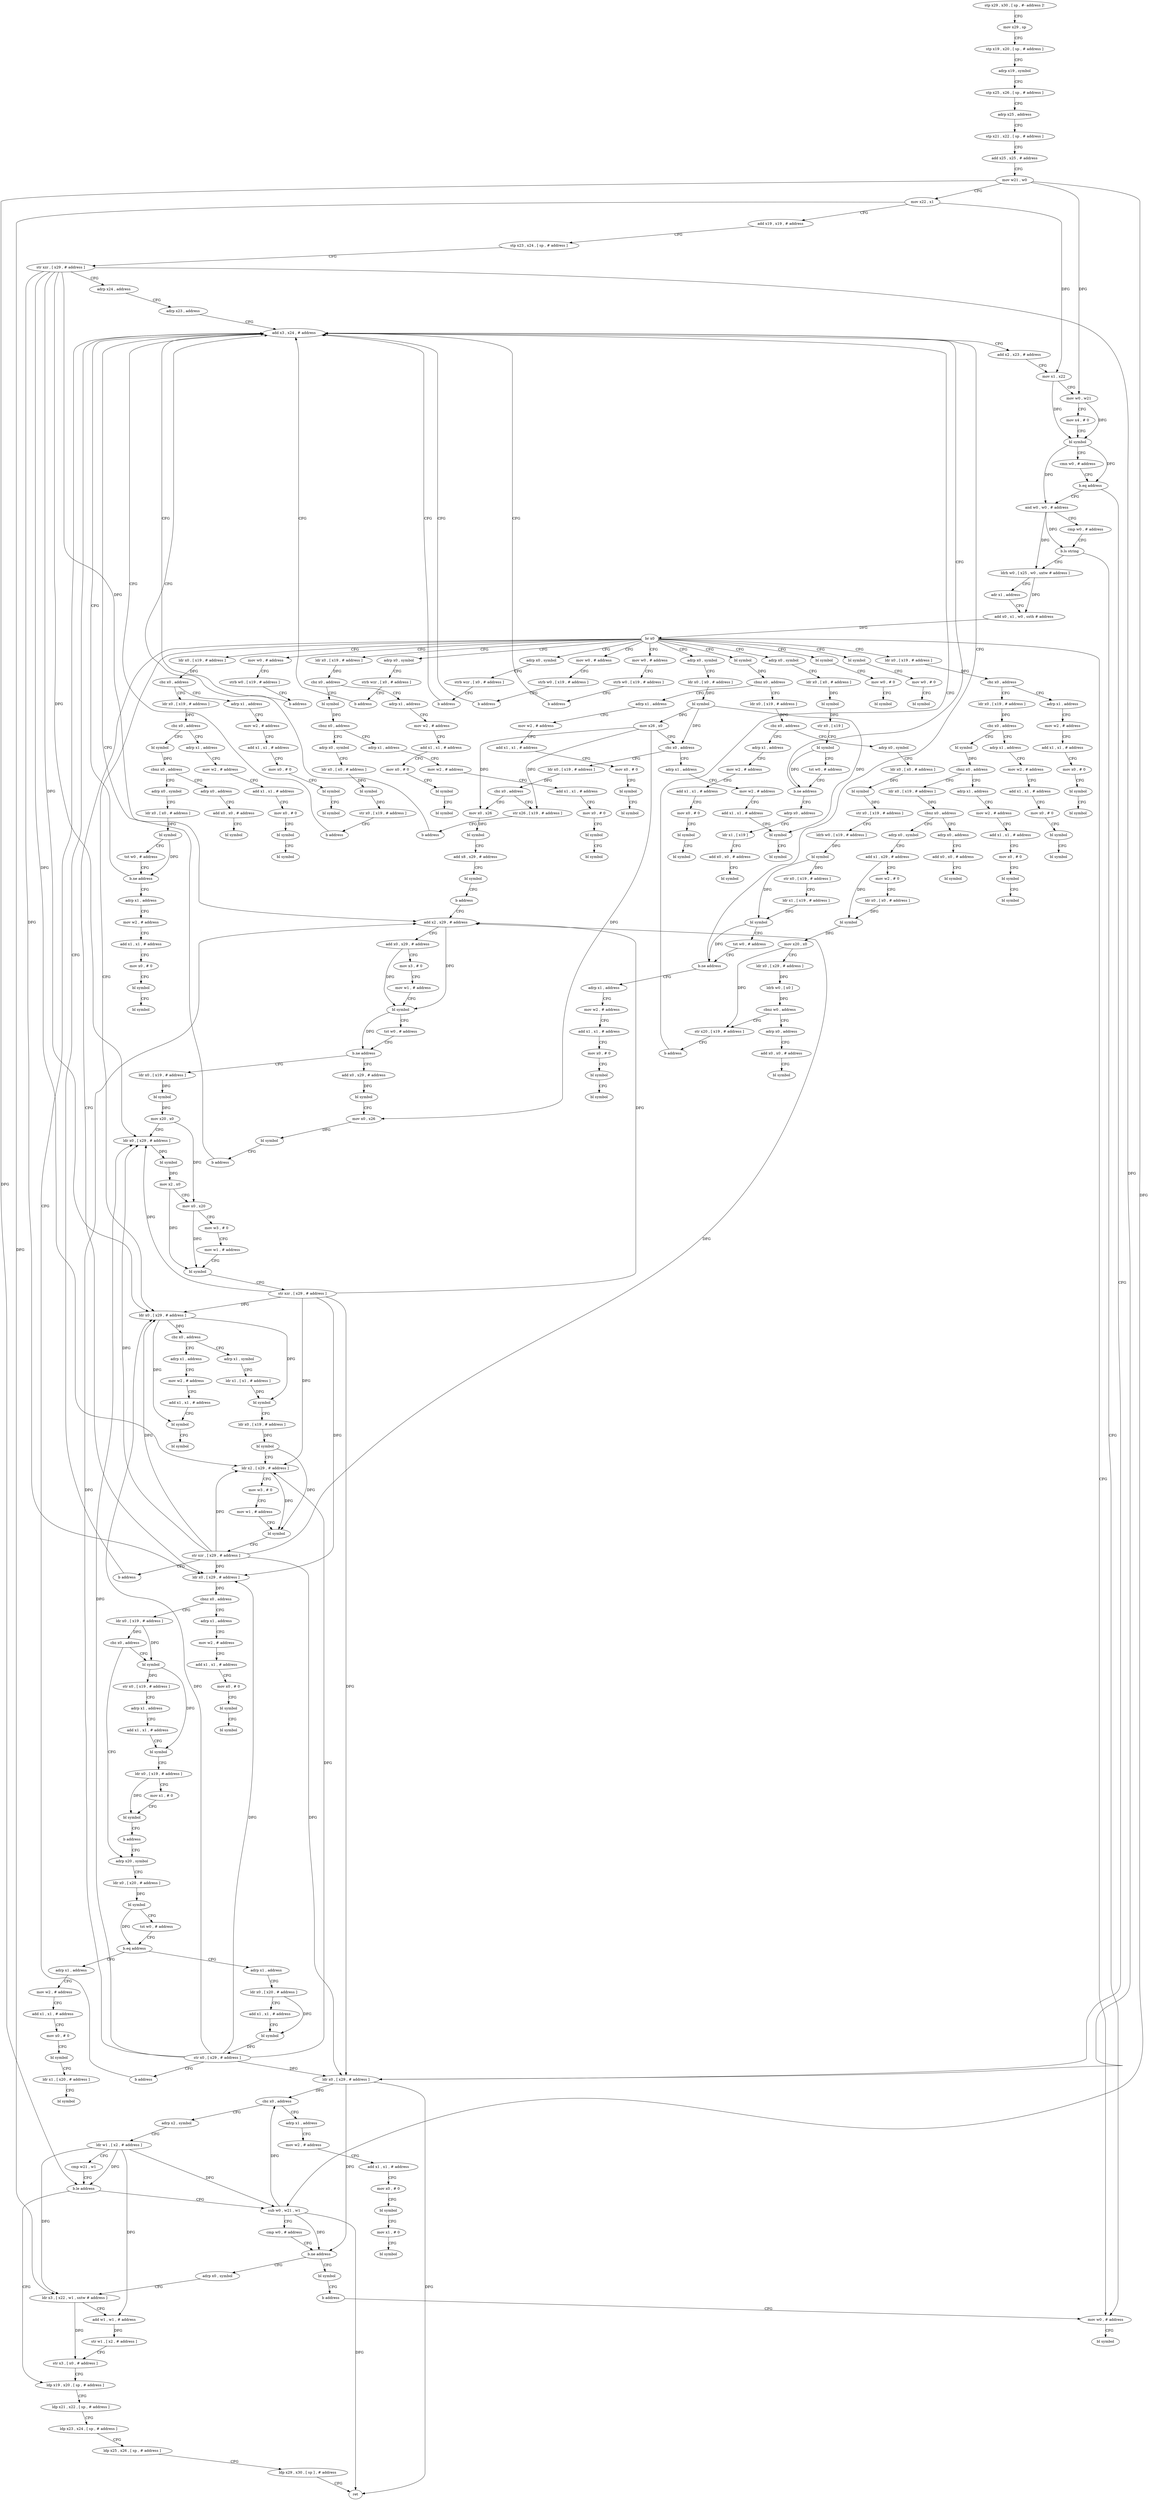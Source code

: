 digraph "func" {
"4217424" [label = "stp x29 , x30 , [ sp , #- address ]!" ]
"4217428" [label = "mov x29 , sp" ]
"4217432" [label = "stp x19 , x20 , [ sp , # address ]" ]
"4217436" [label = "adrp x19 , symbol" ]
"4217440" [label = "stp x25 , x26 , [ sp , # address ]" ]
"4217444" [label = "adrp x25 , address" ]
"4217448" [label = "stp x21 , x22 , [ sp , # address ]" ]
"4217452" [label = "add x25 , x25 , # address" ]
"4217456" [label = "mov w21 , w0" ]
"4217460" [label = "mov x22 , x1" ]
"4217464" [label = "add x19 , x19 , # address" ]
"4217468" [label = "stp x23 , x24 , [ sp , # address ]" ]
"4217472" [label = "str xzr , [ x29 , # address ]" ]
"4217476" [label = "adrp x24 , address" ]
"4217480" [label = "adrp x23 , address" ]
"4217484" [label = "add x3 , x24 , # address" ]
"4218424" [label = "ldr x0 , [ x29 , # address ]" ]
"4218428" [label = "cbz x0 , address" ]
"4218460" [label = "adrp x2 , symbol" ]
"4218432" [label = "adrp x1 , address" ]
"4217516" [label = "and w0 , w0 , # address" ]
"4217520" [label = "cmp w0 , # address" ]
"4217524" [label = "b.ls string" ]
"4217536" [label = "ldrh w0 , [ x25 , w0 , uxtw # address ]" ]
"4217528" [label = "mov w0 , # address" ]
"4218464" [label = "ldr w1 , [ x2 , # address ]" ]
"4218468" [label = "cmp w21 , w1" ]
"4218472" [label = "b.le address" ]
"4218508" [label = "ldp x19 , x20 , [ sp , # address ]" ]
"4218476" [label = "sub w0 , w21 , w1" ]
"4218436" [label = "mov w2 , # address" ]
"4218440" [label = "add x1 , x1 , # address" ]
"4218444" [label = "mov x0 , # 0" ]
"4218448" [label = "bl symbol" ]
"4218452" [label = "mov x1 , # 0" ]
"4218456" [label = "bl symbol" ]
"4217540" [label = "adr x1 , address" ]
"4217544" [label = "add x0 , x1 , w0 , sxth # address" ]
"4217548" [label = "br x0" ]
"4217552" [label = "adrp x0 , symbol" ]
"4217568" [label = "adrp x0 , symbol" ]
"4217712" [label = "adrp x0 , symbol" ]
"4217728" [label = "mov w0 , # address" ]
"4217744" [label = "mov w0 , # address" ]
"4217760" [label = "ldr x0 , [ x29 , # address ]" ]
"4217816" [label = "ldr x0 , [ x29 , # address ]" ]
"4217880" [label = "ldr x0 , [ x19 , # address ]" ]
"4218008" [label = "mov w0 , # address" ]
"4218024" [label = "ldr x0 , [ x19 , # address ]" ]
"4218144" [label = "ldr x0 , [ x19 , # address ]" ]
"4218208" [label = "bl symbol" ]
"4218320" [label = "adrp x0 , symbol" ]
"4218368" [label = "bl symbol" ]
"4218384" [label = "bl symbol" ]
"4217532" [label = "bl symbol" ]
"4218512" [label = "ldp x21 , x22 , [ sp , # address ]" ]
"4218516" [label = "ldp x23 , x24 , [ sp , # address ]" ]
"4218520" [label = "ldp x25 , x26 , [ sp , # address ]" ]
"4218524" [label = "ldp x29 , x30 , [ sp ] , # address" ]
"4218528" [label = "ret" ]
"4218480" [label = "cmp w0 , # address" ]
"4218484" [label = "b.ne address" ]
"4218792" [label = "bl symbol" ]
"4218488" [label = "adrp x0 , symbol" ]
"4217556" [label = "strb wzr , [ x0 , # address ]" ]
"4217560" [label = "b address" ]
"4217572" [label = "ldr x0 , [ x0 , # address ]" ]
"4217576" [label = "bl symbol" ]
"4217580" [label = "mov x26 , x0" ]
"4217584" [label = "cbz x0 , address" ]
"4218704" [label = "adrp x1 , address" ]
"4217588" [label = "ldr x0 , [ x19 , # address ]" ]
"4217716" [label = "strb wzr , [ x0 , # address ]" ]
"4217720" [label = "b address" ]
"4217732" [label = "strb w0 , [ x19 , # address ]" ]
"4217736" [label = "b address" ]
"4217748" [label = "strb w0 , [ x19 , # address ]" ]
"4217752" [label = "b address" ]
"4217764" [label = "cbz x0 , address" ]
"4218764" [label = "adrp x1 , address" ]
"4217768" [label = "adrp x1 , symbol" ]
"4217820" [label = "cbnz x0 , address" ]
"4218800" [label = "adrp x1 , address" ]
"4217824" [label = "ldr x0 , [ x19 , # address ]" ]
"4217884" [label = "cbz x0 , address" ]
"4217912" [label = "ldr x0 , [ x19 , # address ]" ]
"4217888" [label = "adrp x1 , address" ]
"4218012" [label = "strb w0 , [ x19 , # address ]" ]
"4218016" [label = "b address" ]
"4218028" [label = "cbz x0 , address" ]
"4218056" [label = "ldr x0 , [ x19 , # address ]" ]
"4218032" [label = "adrp x1 , address" ]
"4218148" [label = "cbz x0 , address" ]
"4218176" [label = "bl symbol" ]
"4218152" [label = "adrp x1 , address" ]
"4218212" [label = "cbnz x0 , address" ]
"4218576" [label = "adrp x1 , address" ]
"4218216" [label = "ldr x0 , [ x19 , # address ]" ]
"4218324" [label = "ldr x0 , [ x0 , # address ]" ]
"4218328" [label = "bl symbol" ]
"4218332" [label = "str x0 , [ x19 ]" ]
"4218336" [label = "bl symbol" ]
"4218340" [label = "tst w0 , # address" ]
"4218344" [label = "b.ne address" ]
"4218348" [label = "adrp x0 , address" ]
"4218372" [label = "mov w0 , # 0" ]
"4218376" [label = "bl symbol" ]
"4218388" [label = "mov w0 , # 0" ]
"4218392" [label = "bl symbol" ]
"4218796" [label = "b address" ]
"4218492" [label = "ldr x3 , [ x22 , w1 , sxtw # address ]" ]
"4218496" [label = "add w1 , w1 , # address" ]
"4218500" [label = "str w1 , [ x2 , # address ]" ]
"4218504" [label = "str x3 , [ x0 , # address ]" ]
"4217488" [label = "add x2 , x23 , # address" ]
"4217492" [label = "mov x1 , x22" ]
"4217496" [label = "mov w0 , w21" ]
"4217500" [label = "mov x4 , # 0" ]
"4217504" [label = "bl symbol" ]
"4217508" [label = "cmn w0 , # address" ]
"4217512" [label = "b.eq address" ]
"4218708" [label = "mov w2 , # address" ]
"4218712" [label = "add x1 , x1 , # address" ]
"4218716" [label = "bl symbol" ]
"4218720" [label = "bl symbol" ]
"4217592" [label = "cbz x0 , address" ]
"4218536" [label = "str x26 , [ x19 , # address ]" ]
"4217596" [label = "mov x0 , x26" ]
"4218768" [label = "mov w2 , # address" ]
"4218772" [label = "add x1 , x1 , # address" ]
"4218776" [label = "bl symbol" ]
"4218780" [label = "bl symbol" ]
"4217772" [label = "ldr x1 , [ x1 , # address ]" ]
"4217776" [label = "bl symbol" ]
"4217780" [label = "ldr x0 , [ x19 , # address ]" ]
"4217784" [label = "bl symbol" ]
"4217788" [label = "ldr x2 , [ x29 , # address ]" ]
"4217792" [label = "mov w3 , # 0" ]
"4217796" [label = "mov w1 , # address" ]
"4217800" [label = "bl symbol" ]
"4217804" [label = "str xzr , [ x29 , # address ]" ]
"4217808" [label = "b address" ]
"4218804" [label = "mov w2 , # address" ]
"4218808" [label = "add x1 , x1 , # address" ]
"4218812" [label = "mov x0 , # 0" ]
"4218816" [label = "bl symbol" ]
"4218820" [label = "bl symbol" ]
"4217828" [label = "cbz x0 , address" ]
"4218728" [label = "bl symbol" ]
"4217832" [label = "adrp x20 , symbol" ]
"4217916" [label = "cbz x0 , address" ]
"4217944" [label = "bl symbol" ]
"4217920" [label = "adrp x1 , address" ]
"4217892" [label = "mov w2 , # address" ]
"4217896" [label = "add x1 , x1 , # address" ]
"4217900" [label = "mov x0 , # 0" ]
"4217904" [label = "bl symbol" ]
"4217908" [label = "bl symbol" ]
"4218060" [label = "cbz x0 , address" ]
"4218088" [label = "bl symbol" ]
"4218064" [label = "adrp x1 , address" ]
"4218036" [label = "mov w2 , # address" ]
"4218040" [label = "add x1 , x1 , # address" ]
"4218044" [label = "mov x0 , # 0" ]
"4218048" [label = "bl symbol" ]
"4218052" [label = "bl symbol" ]
"4218180" [label = "cbnz x0 , address" ]
"4218608" [label = "adrp x1 , address" ]
"4218184" [label = "adrp x0 , symbol" ]
"4218156" [label = "mov w2 , # address" ]
"4218160" [label = "add x1 , x1 , # address" ]
"4218164" [label = "mov x0 , # 0" ]
"4218168" [label = "bl symbol" ]
"4218172" [label = "bl symbol" ]
"4218580" [label = "mov w2 , # address" ]
"4218584" [label = "add x1 , x1 , # address" ]
"4218588" [label = "mov x0 , # 0" ]
"4218592" [label = "bl symbol" ]
"4218596" [label = "bl symbol" ]
"4218220" [label = "cbz x0 , address" ]
"4218248" [label = "adrp x0 , symbol" ]
"4218224" [label = "adrp x1 , address" ]
"4218352" [label = "ldr x1 , [ x19 ]" ]
"4218356" [label = "add x0 , x0 , # address" ]
"4218360" [label = "bl symbol" ]
"4218540" [label = "b address" ]
"4217600" [label = "bl symbol" ]
"4217604" [label = "add x8 , x29 , # address" ]
"4217608" [label = "bl symbol" ]
"4217612" [label = "b address" ]
"4217660" [label = "add x2 , x29 , # address" ]
"4218732" [label = "str x0 , [ x19 , # address ]" ]
"4218736" [label = "adrp x1 , address" ]
"4218740" [label = "add x1 , x1 , # address" ]
"4218744" [label = "bl symbol" ]
"4218748" [label = "ldr x0 , [ x19 , # address ]" ]
"4218752" [label = "mov x1 , # 0" ]
"4218756" [label = "bl symbol" ]
"4218760" [label = "b address" ]
"4217836" [label = "ldr x0 , [ x20 , # address ]" ]
"4217840" [label = "bl symbol" ]
"4217844" [label = "tst w0 , # address" ]
"4217848" [label = "b.eq address" ]
"4218672" [label = "adrp x1 , address" ]
"4217852" [label = "adrp x1 , address" ]
"4217948" [label = "cbnz x0 , address" ]
"4218640" [label = "adrp x1 , address" ]
"4217952" [label = "ldr x0 , [ x19 , # address ]" ]
"4217924" [label = "mov w2 , # address" ]
"4217928" [label = "add x1 , x1 , # address" ]
"4217932" [label = "mov x0 , # 0" ]
"4217936" [label = "bl symbol" ]
"4217940" [label = "bl symbol" ]
"4218092" [label = "cbnz x0 , address" ]
"4218560" [label = "adrp x0 , address" ]
"4218096" [label = "adrp x0 , symbol" ]
"4218068" [label = "mov w2 , # address" ]
"4218072" [label = "add x1 , x1 , # address" ]
"4218076" [label = "mov x0 , # 0" ]
"4218080" [label = "bl symbol" ]
"4218084" [label = "bl symbol" ]
"4218612" [label = "mov w2 , # address" ]
"4218616" [label = "add x1 , x1 , # address" ]
"4218620" [label = "mov x0 , # 0" ]
"4218624" [label = "bl symbol" ]
"4218628" [label = "bl symbol" ]
"4218188" [label = "ldr x0 , [ x0 , # address ]" ]
"4218192" [label = "bl symbol" ]
"4218196" [label = "str x0 , [ x19 , # address ]" ]
"4218200" [label = "b address" ]
"4218252" [label = "ldr x0 , [ x0 , # address ]" ]
"4218256" [label = "bl symbol" ]
"4218260" [label = "str x0 , [ x19 , # address ]" ]
"4218264" [label = "ldrb w0 , [ x19 , # address ]" ]
"4218268" [label = "bl symbol" ]
"4218272" [label = "str x0 , [ x19 , # address ]" ]
"4218276" [label = "ldr x1 , [ x19 , # address ]" ]
"4218280" [label = "bl symbol" ]
"4218284" [label = "tst w0 , # address" ]
"4218288" [label = "b.ne address" ]
"4218292" [label = "adrp x1 , address" ]
"4218228" [label = "mov w2 , # address" ]
"4218232" [label = "add x1 , x1 , # address" ]
"4218236" [label = "mov x0 , # 0" ]
"4218240" [label = "bl symbol" ]
"4218244" [label = "bl symbol" ]
"4217664" [label = "add x0 , x29 , # address" ]
"4217668" [label = "mov x3 , # 0" ]
"4217672" [label = "mov w1 , # address" ]
"4217676" [label = "bl symbol" ]
"4217680" [label = "tst w0 , # address" ]
"4217684" [label = "b.ne address" ]
"4217616" [label = "ldr x0 , [ x19 , # address ]" ]
"4217688" [label = "add x0 , x29 , # address" ]
"4218676" [label = "mov w2 , # address" ]
"4218680" [label = "add x1 , x1 , # address" ]
"4218684" [label = "mov x0 , # 0" ]
"4218688" [label = "bl symbol" ]
"4218692" [label = "ldr x1 , [ x20 , # address ]" ]
"4218696" [label = "bl symbol" ]
"4217856" [label = "ldr x0 , [ x20 , # address ]" ]
"4217860" [label = "add x1 , x1 , # address" ]
"4217864" [label = "bl symbol" ]
"4217868" [label = "str x0 , [ x29 , # address ]" ]
"4217872" [label = "b address" ]
"4218644" [label = "mov w2 , # address" ]
"4218648" [label = "add x1 , x1 , # address" ]
"4218652" [label = "mov x0 , # 0" ]
"4218656" [label = "bl symbol" ]
"4218660" [label = "bl symbol" ]
"4217956" [label = "cbnz x0 , address" ]
"4218544" [label = "adrp x0 , address" ]
"4217960" [label = "adrp x0 , symbol" ]
"4218564" [label = "add x0 , x0 , # address" ]
"4218568" [label = "bl symbol" ]
"4218100" [label = "ldr x0 , [ x0 , # address ]" ]
"4218104" [label = "bl symbol" ]
"4218108" [label = "tst w0 , # address" ]
"4218112" [label = "b.ne address" ]
"4218116" [label = "adrp x1 , address" ]
"4218296" [label = "mov w2 , # address" ]
"4218300" [label = "add x1 , x1 , # address" ]
"4218304" [label = "mov x0 , # 0" ]
"4218308" [label = "bl symbol" ]
"4218312" [label = "bl symbol" ]
"4217620" [label = "bl symbol" ]
"4217624" [label = "mov x20 , x0" ]
"4217628" [label = "ldr x0 , [ x29 , # address ]" ]
"4217632" [label = "bl symbol" ]
"4217636" [label = "mov x2 , x0" ]
"4217640" [label = "mov x0 , x20" ]
"4217644" [label = "mov w3 , # 0" ]
"4217648" [label = "mov w1 , # address" ]
"4217652" [label = "bl symbol" ]
"4217656" [label = "str xzr , [ x29 , # address ]" ]
"4217692" [label = "bl symbol" ]
"4217696" [label = "mov x0 , x26" ]
"4217700" [label = "bl symbol" ]
"4217704" [label = "b address" ]
"4218548" [label = "add x0 , x0 , # address" ]
"4218552" [label = "bl symbol" ]
"4217964" [label = "add x1 , x29 , # address" ]
"4217968" [label = "mov w2 , # 0" ]
"4217972" [label = "ldr x0 , [ x0 , # address ]" ]
"4217976" [label = "bl symbol" ]
"4217980" [label = "mov x20 , x0" ]
"4217984" [label = "ldr x0 , [ x29 , # address ]" ]
"4217988" [label = "ldrb w0 , [ x0 ]" ]
"4217992" [label = "cbnz w0 , address" ]
"4218400" [label = "adrp x0 , address" ]
"4217996" [label = "str x20 , [ x19 , # address ]" ]
"4218120" [label = "mov w2 , # address" ]
"4218124" [label = "add x1 , x1 , # address" ]
"4218128" [label = "mov x0 , # 0" ]
"4218132" [label = "bl symbol" ]
"4218136" [label = "bl symbol" ]
"4218404" [label = "add x0 , x0 , # address" ]
"4218408" [label = "bl symbol" ]
"4218000" [label = "b address" ]
"4217424" -> "4217428" [ label = "CFG" ]
"4217428" -> "4217432" [ label = "CFG" ]
"4217432" -> "4217436" [ label = "CFG" ]
"4217436" -> "4217440" [ label = "CFG" ]
"4217440" -> "4217444" [ label = "CFG" ]
"4217444" -> "4217448" [ label = "CFG" ]
"4217448" -> "4217452" [ label = "CFG" ]
"4217452" -> "4217456" [ label = "CFG" ]
"4217456" -> "4217460" [ label = "CFG" ]
"4217456" -> "4217496" [ label = "DFG" ]
"4217456" -> "4218472" [ label = "DFG" ]
"4217456" -> "4218476" [ label = "DFG" ]
"4217460" -> "4217464" [ label = "CFG" ]
"4217460" -> "4217492" [ label = "DFG" ]
"4217460" -> "4218492" [ label = "DFG" ]
"4217464" -> "4217468" [ label = "CFG" ]
"4217468" -> "4217472" [ label = "CFG" ]
"4217472" -> "4217476" [ label = "CFG" ]
"4217472" -> "4218424" [ label = "DFG" ]
"4217472" -> "4217760" [ label = "DFG" ]
"4217472" -> "4217816" [ label = "DFG" ]
"4217472" -> "4217788" [ label = "DFG" ]
"4217472" -> "4217628" [ label = "DFG" ]
"4217472" -> "4217660" [ label = "DFG" ]
"4217476" -> "4217480" [ label = "CFG" ]
"4217480" -> "4217484" [ label = "CFG" ]
"4217484" -> "4217488" [ label = "CFG" ]
"4218424" -> "4218428" [ label = "DFG" ]
"4218424" -> "4218528" [ label = "DFG" ]
"4218424" -> "4218484" [ label = "DFG" ]
"4218428" -> "4218460" [ label = "CFG" ]
"4218428" -> "4218432" [ label = "CFG" ]
"4218460" -> "4218464" [ label = "CFG" ]
"4218432" -> "4218436" [ label = "CFG" ]
"4217516" -> "4217520" [ label = "CFG" ]
"4217516" -> "4217524" [ label = "DFG" ]
"4217516" -> "4217536" [ label = "DFG" ]
"4217520" -> "4217524" [ label = "CFG" ]
"4217524" -> "4217536" [ label = "CFG" ]
"4217524" -> "4217528" [ label = "CFG" ]
"4217536" -> "4217540" [ label = "CFG" ]
"4217536" -> "4217544" [ label = "DFG" ]
"4217528" -> "4217532" [ label = "CFG" ]
"4218464" -> "4218468" [ label = "CFG" ]
"4218464" -> "4218472" [ label = "DFG" ]
"4218464" -> "4218476" [ label = "DFG" ]
"4218464" -> "4218492" [ label = "DFG" ]
"4218464" -> "4218496" [ label = "DFG" ]
"4218468" -> "4218472" [ label = "CFG" ]
"4218472" -> "4218508" [ label = "CFG" ]
"4218472" -> "4218476" [ label = "CFG" ]
"4218508" -> "4218512" [ label = "CFG" ]
"4218476" -> "4218480" [ label = "CFG" ]
"4218476" -> "4218428" [ label = "DFG" ]
"4218476" -> "4218528" [ label = "DFG" ]
"4218476" -> "4218484" [ label = "DFG" ]
"4218436" -> "4218440" [ label = "CFG" ]
"4218440" -> "4218444" [ label = "CFG" ]
"4218444" -> "4218448" [ label = "CFG" ]
"4218448" -> "4218452" [ label = "CFG" ]
"4218452" -> "4218456" [ label = "CFG" ]
"4217540" -> "4217544" [ label = "CFG" ]
"4217544" -> "4217548" [ label = "DFG" ]
"4217548" -> "4217528" [ label = "CFG" ]
"4217548" -> "4217552" [ label = "CFG" ]
"4217548" -> "4217568" [ label = "CFG" ]
"4217548" -> "4217712" [ label = "CFG" ]
"4217548" -> "4217728" [ label = "CFG" ]
"4217548" -> "4217744" [ label = "CFG" ]
"4217548" -> "4217760" [ label = "CFG" ]
"4217548" -> "4217816" [ label = "CFG" ]
"4217548" -> "4217880" [ label = "CFG" ]
"4217548" -> "4218008" [ label = "CFG" ]
"4217548" -> "4218024" [ label = "CFG" ]
"4217548" -> "4218144" [ label = "CFG" ]
"4217548" -> "4218208" [ label = "CFG" ]
"4217548" -> "4218320" [ label = "CFG" ]
"4217548" -> "4218368" [ label = "CFG" ]
"4217548" -> "4218384" [ label = "CFG" ]
"4217552" -> "4217556" [ label = "CFG" ]
"4217568" -> "4217572" [ label = "CFG" ]
"4217712" -> "4217716" [ label = "CFG" ]
"4217728" -> "4217732" [ label = "CFG" ]
"4217744" -> "4217748" [ label = "CFG" ]
"4217760" -> "4217764" [ label = "DFG" ]
"4217760" -> "4218776" [ label = "DFG" ]
"4217760" -> "4217776" [ label = "DFG" ]
"4217816" -> "4217820" [ label = "DFG" ]
"4217880" -> "4217884" [ label = "DFG" ]
"4218008" -> "4218012" [ label = "CFG" ]
"4218024" -> "4218028" [ label = "DFG" ]
"4218144" -> "4218148" [ label = "DFG" ]
"4218208" -> "4218212" [ label = "DFG" ]
"4218320" -> "4218324" [ label = "CFG" ]
"4218368" -> "4218372" [ label = "CFG" ]
"4218384" -> "4218388" [ label = "CFG" ]
"4218512" -> "4218516" [ label = "CFG" ]
"4218516" -> "4218520" [ label = "CFG" ]
"4218520" -> "4218524" [ label = "CFG" ]
"4218524" -> "4218528" [ label = "CFG" ]
"4218480" -> "4218484" [ label = "CFG" ]
"4218484" -> "4218792" [ label = "CFG" ]
"4218484" -> "4218488" [ label = "CFG" ]
"4218792" -> "4218796" [ label = "CFG" ]
"4218488" -> "4218492" [ label = "CFG" ]
"4217556" -> "4217560" [ label = "CFG" ]
"4217560" -> "4217484" [ label = "CFG" ]
"4217572" -> "4217576" [ label = "DFG" ]
"4217576" -> "4217580" [ label = "DFG" ]
"4217576" -> "4217584" [ label = "DFG" ]
"4217576" -> "4218716" [ label = "DFG" ]
"4217580" -> "4217584" [ label = "CFG" ]
"4217580" -> "4218536" [ label = "DFG" ]
"4217580" -> "4217596" [ label = "DFG" ]
"4217580" -> "4217696" [ label = "DFG" ]
"4217584" -> "4218704" [ label = "CFG" ]
"4217584" -> "4217588" [ label = "CFG" ]
"4218704" -> "4218708" [ label = "CFG" ]
"4217588" -> "4217592" [ label = "DFG" ]
"4217716" -> "4217720" [ label = "CFG" ]
"4217720" -> "4217484" [ label = "CFG" ]
"4217732" -> "4217736" [ label = "CFG" ]
"4217736" -> "4217484" [ label = "CFG" ]
"4217748" -> "4217752" [ label = "CFG" ]
"4217752" -> "4217484" [ label = "CFG" ]
"4217764" -> "4218764" [ label = "CFG" ]
"4217764" -> "4217768" [ label = "CFG" ]
"4218764" -> "4218768" [ label = "CFG" ]
"4217768" -> "4217772" [ label = "CFG" ]
"4217820" -> "4218800" [ label = "CFG" ]
"4217820" -> "4217824" [ label = "CFG" ]
"4218800" -> "4218804" [ label = "CFG" ]
"4217824" -> "4217828" [ label = "DFG" ]
"4217824" -> "4218728" [ label = "DFG" ]
"4217884" -> "4217912" [ label = "CFG" ]
"4217884" -> "4217888" [ label = "CFG" ]
"4217912" -> "4217916" [ label = "DFG" ]
"4217888" -> "4217892" [ label = "CFG" ]
"4218012" -> "4218016" [ label = "CFG" ]
"4218016" -> "4217484" [ label = "CFG" ]
"4218028" -> "4218056" [ label = "CFG" ]
"4218028" -> "4218032" [ label = "CFG" ]
"4218056" -> "4218060" [ label = "DFG" ]
"4218032" -> "4218036" [ label = "CFG" ]
"4218148" -> "4218176" [ label = "CFG" ]
"4218148" -> "4218152" [ label = "CFG" ]
"4218176" -> "4218180" [ label = "DFG" ]
"4218152" -> "4218156" [ label = "CFG" ]
"4218212" -> "4218576" [ label = "CFG" ]
"4218212" -> "4218216" [ label = "CFG" ]
"4218576" -> "4218580" [ label = "CFG" ]
"4218216" -> "4218220" [ label = "DFG" ]
"4218324" -> "4218328" [ label = "DFG" ]
"4218328" -> "4218332" [ label = "DFG" ]
"4218332" -> "4218336" [ label = "CFG" ]
"4218336" -> "4218340" [ label = "CFG" ]
"4218336" -> "4218344" [ label = "DFG" ]
"4218340" -> "4218344" [ label = "CFG" ]
"4218344" -> "4217484" [ label = "CFG" ]
"4218344" -> "4218348" [ label = "CFG" ]
"4218348" -> "4218352" [ label = "CFG" ]
"4218372" -> "4218376" [ label = "CFG" ]
"4218388" -> "4218392" [ label = "CFG" ]
"4218796" -> "4217528" [ label = "CFG" ]
"4218492" -> "4218496" [ label = "CFG" ]
"4218492" -> "4218504" [ label = "DFG" ]
"4218496" -> "4218500" [ label = "DFG" ]
"4218500" -> "4218504" [ label = "CFG" ]
"4218504" -> "4218508" [ label = "CFG" ]
"4217488" -> "4217492" [ label = "CFG" ]
"4217492" -> "4217496" [ label = "CFG" ]
"4217492" -> "4217504" [ label = "DFG" ]
"4217496" -> "4217500" [ label = "CFG" ]
"4217496" -> "4217504" [ label = "DFG" ]
"4217500" -> "4217504" [ label = "CFG" ]
"4217504" -> "4217508" [ label = "CFG" ]
"4217504" -> "4217512" [ label = "DFG" ]
"4217504" -> "4217516" [ label = "DFG" ]
"4217508" -> "4217512" [ label = "CFG" ]
"4217512" -> "4218424" [ label = "CFG" ]
"4217512" -> "4217516" [ label = "CFG" ]
"4218708" -> "4218712" [ label = "CFG" ]
"4218712" -> "4218716" [ label = "CFG" ]
"4218716" -> "4218720" [ label = "CFG" ]
"4217592" -> "4218536" [ label = "CFG" ]
"4217592" -> "4217596" [ label = "CFG" ]
"4218536" -> "4218540" [ label = "CFG" ]
"4217596" -> "4217600" [ label = "DFG" ]
"4218768" -> "4218772" [ label = "CFG" ]
"4218772" -> "4218776" [ label = "CFG" ]
"4218776" -> "4218780" [ label = "CFG" ]
"4217772" -> "4217776" [ label = "DFG" ]
"4217776" -> "4217780" [ label = "CFG" ]
"4217780" -> "4217784" [ label = "DFG" ]
"4217784" -> "4217788" [ label = "CFG" ]
"4217784" -> "4217800" [ label = "DFG" ]
"4217788" -> "4217792" [ label = "CFG" ]
"4217788" -> "4217800" [ label = "DFG" ]
"4217792" -> "4217796" [ label = "CFG" ]
"4217796" -> "4217800" [ label = "CFG" ]
"4217800" -> "4217804" [ label = "CFG" ]
"4217804" -> "4217808" [ label = "CFG" ]
"4217804" -> "4218424" [ label = "DFG" ]
"4217804" -> "4217760" [ label = "DFG" ]
"4217804" -> "4217816" [ label = "DFG" ]
"4217804" -> "4217788" [ label = "DFG" ]
"4217804" -> "4217628" [ label = "DFG" ]
"4217804" -> "4217660" [ label = "DFG" ]
"4217808" -> "4217484" [ label = "CFG" ]
"4218804" -> "4218808" [ label = "CFG" ]
"4218808" -> "4218812" [ label = "CFG" ]
"4218812" -> "4218816" [ label = "CFG" ]
"4218816" -> "4218820" [ label = "CFG" ]
"4217828" -> "4218728" [ label = "CFG" ]
"4217828" -> "4217832" [ label = "CFG" ]
"4218728" -> "4218732" [ label = "DFG" ]
"4218728" -> "4218744" [ label = "DFG" ]
"4217832" -> "4217836" [ label = "CFG" ]
"4217916" -> "4217944" [ label = "CFG" ]
"4217916" -> "4217920" [ label = "CFG" ]
"4217944" -> "4217948" [ label = "DFG" ]
"4217920" -> "4217924" [ label = "CFG" ]
"4217892" -> "4217896" [ label = "CFG" ]
"4217896" -> "4217900" [ label = "CFG" ]
"4217900" -> "4217904" [ label = "CFG" ]
"4217904" -> "4217908" [ label = "CFG" ]
"4218060" -> "4218088" [ label = "CFG" ]
"4218060" -> "4218064" [ label = "CFG" ]
"4218088" -> "4218092" [ label = "DFG" ]
"4218064" -> "4218068" [ label = "CFG" ]
"4218036" -> "4218040" [ label = "CFG" ]
"4218040" -> "4218044" [ label = "CFG" ]
"4218044" -> "4218048" [ label = "CFG" ]
"4218048" -> "4218052" [ label = "CFG" ]
"4218180" -> "4218608" [ label = "CFG" ]
"4218180" -> "4218184" [ label = "CFG" ]
"4218608" -> "4218612" [ label = "CFG" ]
"4218184" -> "4218188" [ label = "CFG" ]
"4218156" -> "4218160" [ label = "CFG" ]
"4218160" -> "4218164" [ label = "CFG" ]
"4218164" -> "4218168" [ label = "CFG" ]
"4218168" -> "4218172" [ label = "CFG" ]
"4218580" -> "4218584" [ label = "CFG" ]
"4218584" -> "4218588" [ label = "CFG" ]
"4218588" -> "4218592" [ label = "CFG" ]
"4218592" -> "4218596" [ label = "CFG" ]
"4218220" -> "4218248" [ label = "CFG" ]
"4218220" -> "4218224" [ label = "CFG" ]
"4218248" -> "4218252" [ label = "CFG" ]
"4218224" -> "4218228" [ label = "CFG" ]
"4218352" -> "4218356" [ label = "CFG" ]
"4218356" -> "4218360" [ label = "CFG" ]
"4218540" -> "4217484" [ label = "CFG" ]
"4217600" -> "4217604" [ label = "CFG" ]
"4217604" -> "4217608" [ label = "CFG" ]
"4217608" -> "4217612" [ label = "CFG" ]
"4217612" -> "4217660" [ label = "CFG" ]
"4217660" -> "4217664" [ label = "CFG" ]
"4217660" -> "4217676" [ label = "DFG" ]
"4218732" -> "4218736" [ label = "CFG" ]
"4218736" -> "4218740" [ label = "CFG" ]
"4218740" -> "4218744" [ label = "CFG" ]
"4218744" -> "4218748" [ label = "CFG" ]
"4218748" -> "4218752" [ label = "CFG" ]
"4218748" -> "4218756" [ label = "DFG" ]
"4218752" -> "4218756" [ label = "CFG" ]
"4218756" -> "4218760" [ label = "CFG" ]
"4218760" -> "4217832" [ label = "CFG" ]
"4217836" -> "4217840" [ label = "DFG" ]
"4217840" -> "4217844" [ label = "CFG" ]
"4217840" -> "4217848" [ label = "DFG" ]
"4217844" -> "4217848" [ label = "CFG" ]
"4217848" -> "4218672" [ label = "CFG" ]
"4217848" -> "4217852" [ label = "CFG" ]
"4218672" -> "4218676" [ label = "CFG" ]
"4217852" -> "4217856" [ label = "CFG" ]
"4217948" -> "4218640" [ label = "CFG" ]
"4217948" -> "4217952" [ label = "CFG" ]
"4218640" -> "4218644" [ label = "CFG" ]
"4217952" -> "4217956" [ label = "DFG" ]
"4217924" -> "4217928" [ label = "CFG" ]
"4217928" -> "4217932" [ label = "CFG" ]
"4217932" -> "4217936" [ label = "CFG" ]
"4217936" -> "4217940" [ label = "CFG" ]
"4218092" -> "4218560" [ label = "CFG" ]
"4218092" -> "4218096" [ label = "CFG" ]
"4218560" -> "4218564" [ label = "CFG" ]
"4218096" -> "4218100" [ label = "CFG" ]
"4218068" -> "4218072" [ label = "CFG" ]
"4218072" -> "4218076" [ label = "CFG" ]
"4218076" -> "4218080" [ label = "CFG" ]
"4218080" -> "4218084" [ label = "CFG" ]
"4218612" -> "4218616" [ label = "CFG" ]
"4218616" -> "4218620" [ label = "CFG" ]
"4218620" -> "4218624" [ label = "CFG" ]
"4218624" -> "4218628" [ label = "CFG" ]
"4218188" -> "4218192" [ label = "DFG" ]
"4218192" -> "4218196" [ label = "DFG" ]
"4218196" -> "4218200" [ label = "CFG" ]
"4218200" -> "4217484" [ label = "CFG" ]
"4218252" -> "4218256" [ label = "DFG" ]
"4218256" -> "4218260" [ label = "DFG" ]
"4218260" -> "4218264" [ label = "CFG" ]
"4218264" -> "4218268" [ label = "DFG" ]
"4218268" -> "4218272" [ label = "DFG" ]
"4218268" -> "4218280" [ label = "DFG" ]
"4218272" -> "4218276" [ label = "CFG" ]
"4218276" -> "4218280" [ label = "DFG" ]
"4218280" -> "4218284" [ label = "CFG" ]
"4218280" -> "4218288" [ label = "DFG" ]
"4218284" -> "4218288" [ label = "CFG" ]
"4218288" -> "4217484" [ label = "CFG" ]
"4218288" -> "4218292" [ label = "CFG" ]
"4218292" -> "4218296" [ label = "CFG" ]
"4218228" -> "4218232" [ label = "CFG" ]
"4218232" -> "4218236" [ label = "CFG" ]
"4218236" -> "4218240" [ label = "CFG" ]
"4218240" -> "4218244" [ label = "CFG" ]
"4217664" -> "4217668" [ label = "CFG" ]
"4217664" -> "4217676" [ label = "DFG" ]
"4217668" -> "4217672" [ label = "CFG" ]
"4217672" -> "4217676" [ label = "CFG" ]
"4217676" -> "4217680" [ label = "CFG" ]
"4217676" -> "4217684" [ label = "DFG" ]
"4217680" -> "4217684" [ label = "CFG" ]
"4217684" -> "4217616" [ label = "CFG" ]
"4217684" -> "4217688" [ label = "CFG" ]
"4217616" -> "4217620" [ label = "DFG" ]
"4217688" -> "4217692" [ label = "DFG" ]
"4218676" -> "4218680" [ label = "CFG" ]
"4218680" -> "4218684" [ label = "CFG" ]
"4218684" -> "4218688" [ label = "CFG" ]
"4218688" -> "4218692" [ label = "CFG" ]
"4218692" -> "4218696" [ label = "CFG" ]
"4217856" -> "4217860" [ label = "CFG" ]
"4217856" -> "4217864" [ label = "DFG" ]
"4217860" -> "4217864" [ label = "CFG" ]
"4217864" -> "4217868" [ label = "DFG" ]
"4217868" -> "4217872" [ label = "CFG" ]
"4217868" -> "4218424" [ label = "DFG" ]
"4217868" -> "4217760" [ label = "DFG" ]
"4217868" -> "4217816" [ label = "DFG" ]
"4217868" -> "4217788" [ label = "DFG" ]
"4217868" -> "4217660" [ label = "DFG" ]
"4217868" -> "4217628" [ label = "DFG" ]
"4217872" -> "4217484" [ label = "CFG" ]
"4218644" -> "4218648" [ label = "CFG" ]
"4218648" -> "4218652" [ label = "CFG" ]
"4218652" -> "4218656" [ label = "CFG" ]
"4218656" -> "4218660" [ label = "CFG" ]
"4217956" -> "4218544" [ label = "CFG" ]
"4217956" -> "4217960" [ label = "CFG" ]
"4218544" -> "4218548" [ label = "CFG" ]
"4217960" -> "4217964" [ label = "CFG" ]
"4218564" -> "4218568" [ label = "CFG" ]
"4218100" -> "4218104" [ label = "DFG" ]
"4218104" -> "4218108" [ label = "CFG" ]
"4218104" -> "4218112" [ label = "DFG" ]
"4218108" -> "4218112" [ label = "CFG" ]
"4218112" -> "4217484" [ label = "CFG" ]
"4218112" -> "4218116" [ label = "CFG" ]
"4218116" -> "4218120" [ label = "CFG" ]
"4218296" -> "4218300" [ label = "CFG" ]
"4218300" -> "4218304" [ label = "CFG" ]
"4218304" -> "4218308" [ label = "CFG" ]
"4218308" -> "4218312" [ label = "CFG" ]
"4217620" -> "4217624" [ label = "DFG" ]
"4217624" -> "4217628" [ label = "CFG" ]
"4217624" -> "4217640" [ label = "DFG" ]
"4217628" -> "4217632" [ label = "DFG" ]
"4217632" -> "4217636" [ label = "DFG" ]
"4217636" -> "4217640" [ label = "CFG" ]
"4217636" -> "4217652" [ label = "DFG" ]
"4217640" -> "4217644" [ label = "CFG" ]
"4217640" -> "4217652" [ label = "DFG" ]
"4217644" -> "4217648" [ label = "CFG" ]
"4217648" -> "4217652" [ label = "CFG" ]
"4217652" -> "4217656" [ label = "CFG" ]
"4217656" -> "4217660" [ label = "DFG" ]
"4217656" -> "4218424" [ label = "DFG" ]
"4217656" -> "4217760" [ label = "DFG" ]
"4217656" -> "4217816" [ label = "DFG" ]
"4217656" -> "4217788" [ label = "DFG" ]
"4217656" -> "4217628" [ label = "DFG" ]
"4217692" -> "4217696" [ label = "CFG" ]
"4217696" -> "4217700" [ label = "DFG" ]
"4217700" -> "4217704" [ label = "CFG" ]
"4217704" -> "4217484" [ label = "CFG" ]
"4218548" -> "4218552" [ label = "CFG" ]
"4217964" -> "4217968" [ label = "CFG" ]
"4217964" -> "4217976" [ label = "DFG" ]
"4217968" -> "4217972" [ label = "CFG" ]
"4217972" -> "4217976" [ label = "DFG" ]
"4217976" -> "4217980" [ label = "DFG" ]
"4217980" -> "4217984" [ label = "CFG" ]
"4217980" -> "4217996" [ label = "DFG" ]
"4217984" -> "4217988" [ label = "DFG" ]
"4217988" -> "4217992" [ label = "DFG" ]
"4217992" -> "4218400" [ label = "CFG" ]
"4217992" -> "4217996" [ label = "CFG" ]
"4218400" -> "4218404" [ label = "CFG" ]
"4217996" -> "4218000" [ label = "CFG" ]
"4218120" -> "4218124" [ label = "CFG" ]
"4218124" -> "4218128" [ label = "CFG" ]
"4218128" -> "4218132" [ label = "CFG" ]
"4218132" -> "4218136" [ label = "CFG" ]
"4218404" -> "4218408" [ label = "CFG" ]
"4218000" -> "4217484" [ label = "CFG" ]
}
